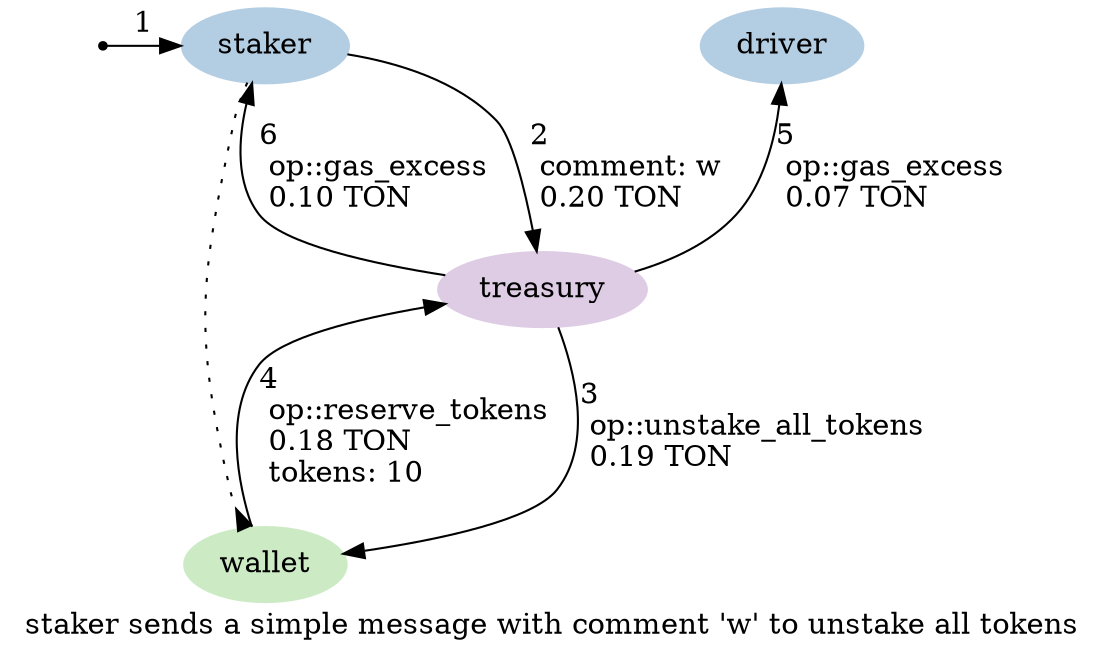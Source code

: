 digraph {
    label="staker sends a simple message with comment 'w' to unstake all tokens"
    node [ colorscheme=pastel19 style=filled ]

    /* Entities */
    external [ shape=point ]
    staker, driver [ color=2 ]
    treasury [ color=4 ]
    wallet [ color=3 ]

    /* Relationships */
    staker -> wallet [ arrowhead=inv style=dotted ]
    external -> staker [ label="1" ]
    staker -> treasury [ label="2\l comment: w\l 0.20 TON\l" ]
    treasury -> wallet [ label="3\l op::unstake_all_tokens\l 0.19 TON\l" ]
    wallet -> treasury [ label="4\l op::reserve_tokens\l 0.18 TON\l tokens: 10\l" ]
    treasury -> driver [ label="5\l op::gas_excess\l 0.07 TON\l" ]
    treasury -> staker [ label="6\l op::gas_excess\l 0.10 TON\l" ]

    /* Ranks */
    { rank=min external staker driver }
    { rank=max wallet }
}
